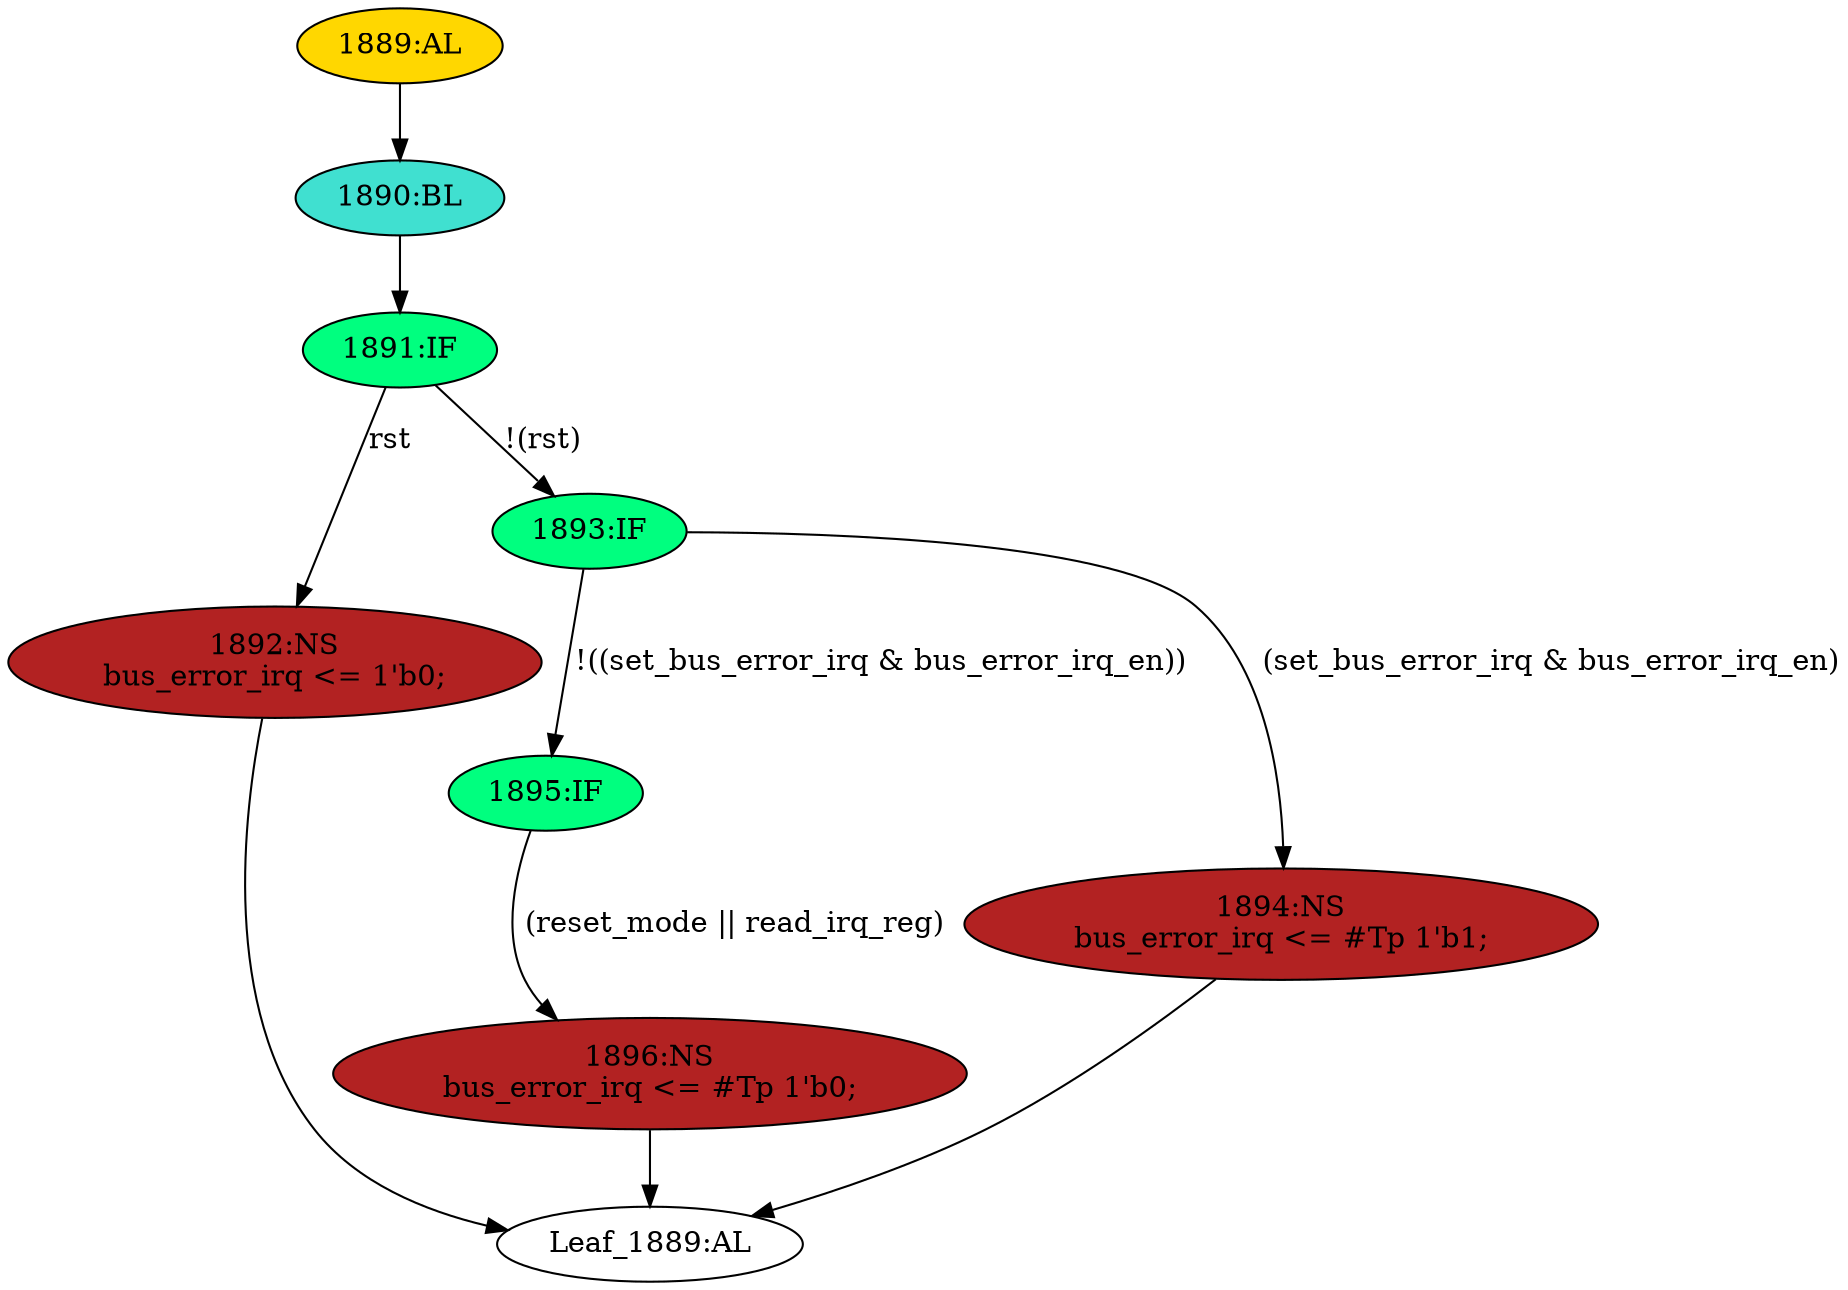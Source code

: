 strict digraph "" {
	node [label="\N"];
	"1892:NS"	 [ast="<pyverilog.vparser.ast.NonblockingSubstitution object at 0x7fd77326ed50>",
		fillcolor=firebrick,
		label="1892:NS
bus_error_irq <= 1'b0;",
		statements="[<pyverilog.vparser.ast.NonblockingSubstitution object at 0x7fd77326ed50>]",
		style=filled,
		typ=NonblockingSubstitution];
	"Leaf_1889:AL"	 [def_var="['bus_error_irq']",
		label="Leaf_1889:AL"];
	"1892:NS" -> "Leaf_1889:AL"	 [cond="[]",
		lineno=None];
	"1889:AL"	 [ast="<pyverilog.vparser.ast.Always object at 0x7fd77326ef90>",
		clk_sens=True,
		fillcolor=gold,
		label="1889:AL",
		sens="['clk', 'rst']",
		statements="[]",
		style=filled,
		typ=Always,
		use_var="['rst', 'read_irq_reg', 'reset_mode', 'set_bus_error_irq', 'bus_error_irq_en']"];
	"1890:BL"	 [ast="<pyverilog.vparser.ast.Block object at 0x7fd77327a150>",
		fillcolor=turquoise,
		label="1890:BL",
		statements="[]",
		style=filled,
		typ=Block];
	"1889:AL" -> "1890:BL"	 [cond="[]",
		lineno=None];
	"1895:IF"	 [ast="<pyverilog.vparser.ast.IfStatement object at 0x7fd77327a210>",
		fillcolor=springgreen,
		label="1895:IF",
		statements="[]",
		style=filled,
		typ=IfStatement];
	"1896:NS"	 [ast="<pyverilog.vparser.ast.NonblockingSubstitution object at 0x7fd77327a250>",
		fillcolor=firebrick,
		label="1896:NS
bus_error_irq <= #Tp 1'b0;",
		statements="[<pyverilog.vparser.ast.NonblockingSubstitution object at 0x7fd77327a250>]",
		style=filled,
		typ=NonblockingSubstitution];
	"1895:IF" -> "1896:NS"	 [cond="['reset_mode', 'read_irq_reg']",
		label="(reset_mode || read_irq_reg)",
		lineno=1895];
	"1891:IF"	 [ast="<pyverilog.vparser.ast.IfStatement object at 0x7fd77327a190>",
		fillcolor=springgreen,
		label="1891:IF",
		statements="[]",
		style=filled,
		typ=IfStatement];
	"1891:IF" -> "1892:NS"	 [cond="['rst']",
		label=rst,
		lineno=1891];
	"1893:IF"	 [ast="<pyverilog.vparser.ast.IfStatement object at 0x7fd77327a1d0>",
		fillcolor=springgreen,
		label="1893:IF",
		statements="[]",
		style=filled,
		typ=IfStatement];
	"1891:IF" -> "1893:IF"	 [cond="['rst']",
		label="!(rst)",
		lineno=1891];
	"1890:BL" -> "1891:IF"	 [cond="[]",
		lineno=None];
	"1894:NS"	 [ast="<pyverilog.vparser.ast.NonblockingSubstitution object at 0x7fd77327a510>",
		fillcolor=firebrick,
		label="1894:NS
bus_error_irq <= #Tp 1'b1;",
		statements="[<pyverilog.vparser.ast.NonblockingSubstitution object at 0x7fd77327a510>]",
		style=filled,
		typ=NonblockingSubstitution];
	"1894:NS" -> "Leaf_1889:AL"	 [cond="[]",
		lineno=None];
	"1893:IF" -> "1895:IF"	 [cond="['set_bus_error_irq', 'bus_error_irq_en']",
		label="!((set_bus_error_irq & bus_error_irq_en))",
		lineno=1893];
	"1893:IF" -> "1894:NS"	 [cond="['set_bus_error_irq', 'bus_error_irq_en']",
		label="(set_bus_error_irq & bus_error_irq_en)",
		lineno=1893];
	"1896:NS" -> "Leaf_1889:AL"	 [cond="[]",
		lineno=None];
}
